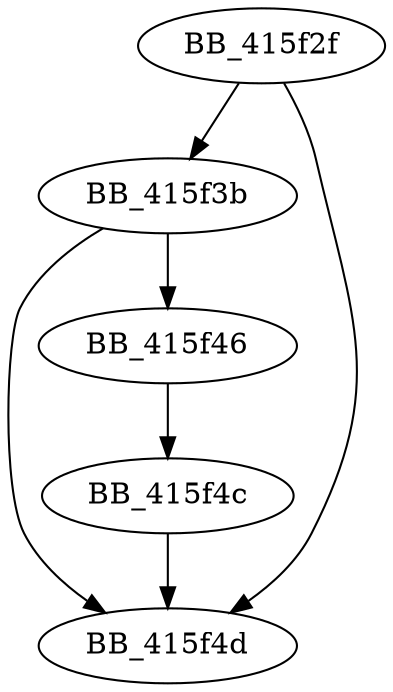 DiGraph __freea{
BB_415f2f->BB_415f3b
BB_415f2f->BB_415f4d
BB_415f3b->BB_415f46
BB_415f3b->BB_415f4d
BB_415f46->BB_415f4c
BB_415f4c->BB_415f4d
}
